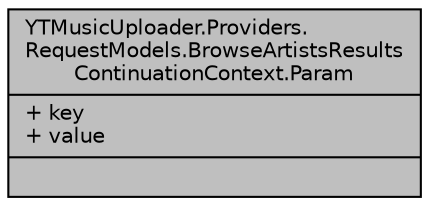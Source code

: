 digraph "YTMusicUploader.Providers.RequestModels.BrowseArtistsResultsContinuationContext.Param"
{
 // LATEX_PDF_SIZE
  edge [fontname="Helvetica",fontsize="10",labelfontname="Helvetica",labelfontsize="10"];
  node [fontname="Helvetica",fontsize="10",shape=record];
  Node1 [label="{YTMusicUploader.Providers.\lRequestModels.BrowseArtistsResults\lContinuationContext.Param\n|+ key\l+ value\l|}",height=0.2,width=0.4,color="black", fillcolor="grey75", style="filled", fontcolor="black",tooltip=" "];
}
